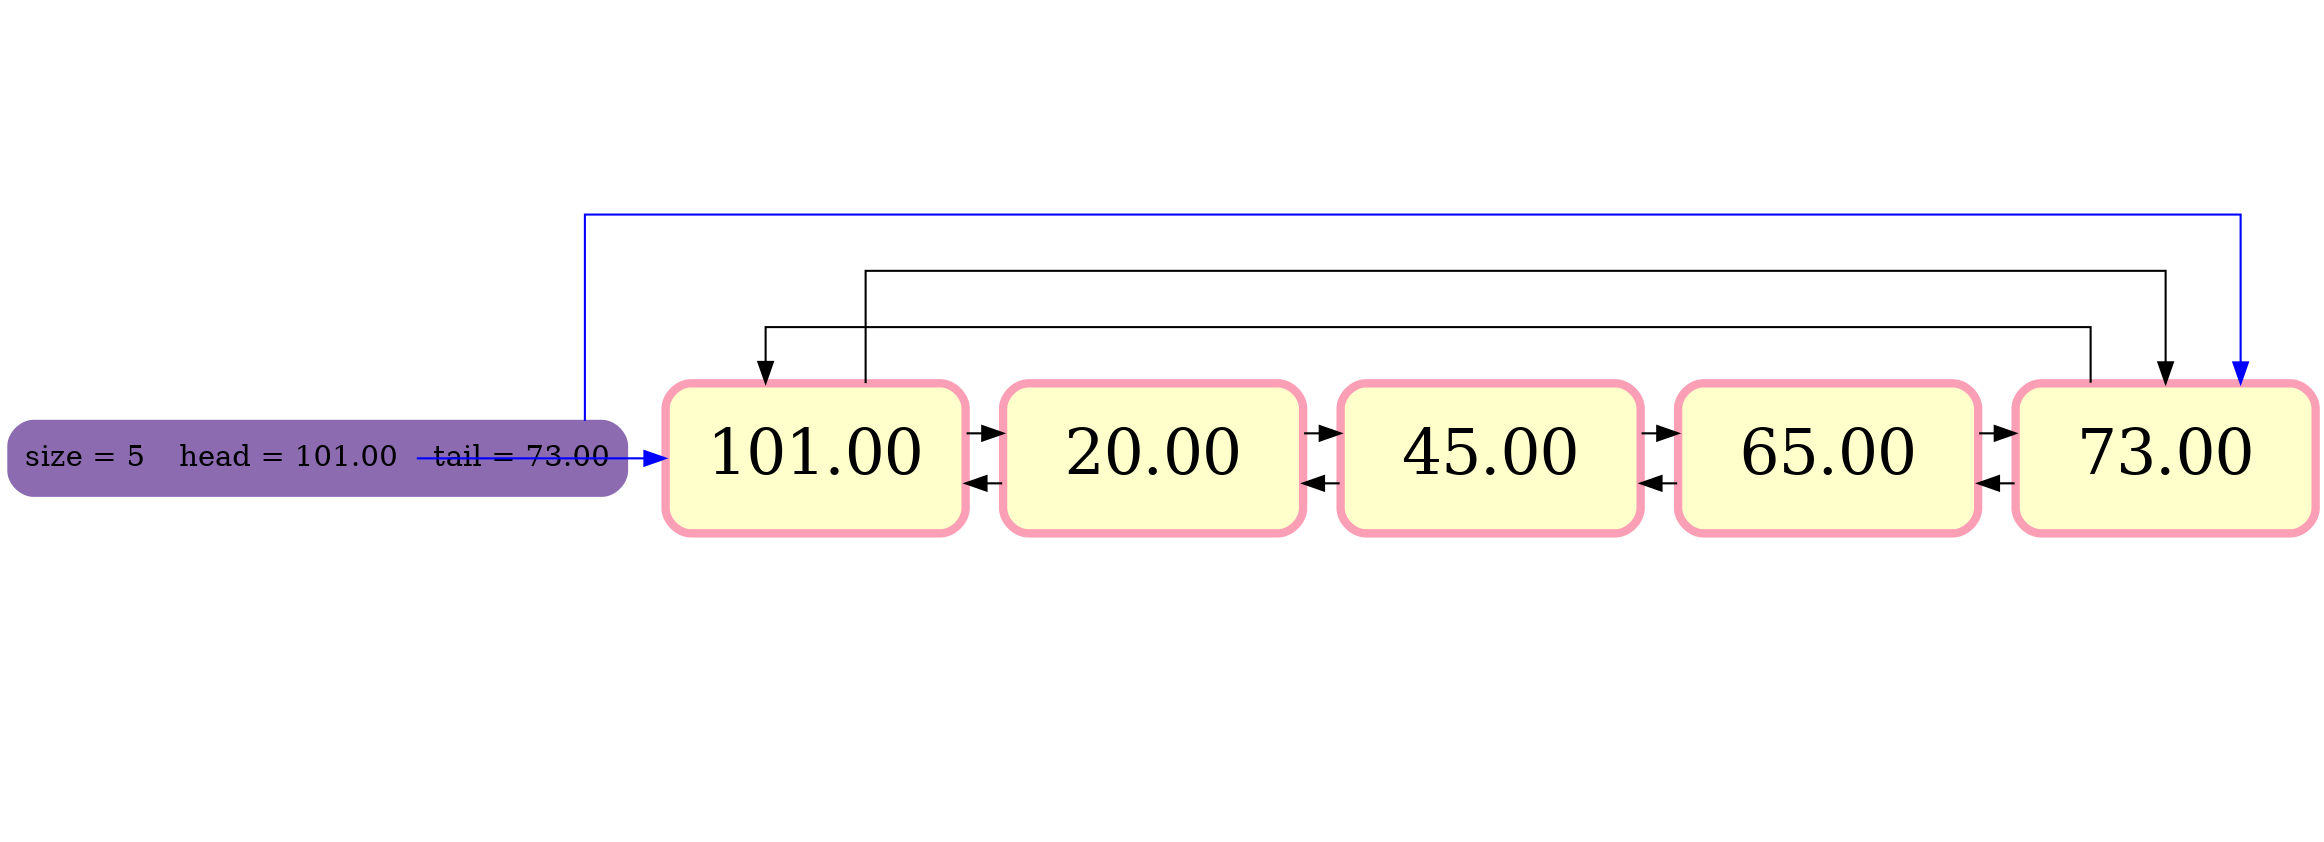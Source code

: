 digraph G {
  graph [dpi = 100];

  ranksep = 1.5;

  splines = ortho;

  {rank = min;
          above_node[shape = rectangle, style = "rounded, invis", fixedsize = true, height = 1, width = 2, fontsize = 30, label = "Hi!", width = 3];  }
  {rank = same;
  node0[shape = record, style = "rounded, filled", color = "#8c6bb1", label="size = 5|<h0>head = 101.00|<t0>tail = 73.00"];
  edge[minlen = 3, penwidth = 3];
  node[shape = rectangle, style = "rounded, filled",
              fixedsize = true, height = 1, width = 2,
              penwidth = 4, color ="#fa9fb5", fontsize = 30];

  node1[fillcolor = "#ffffcc", label = "101.00"];
  node2[fillcolor = "#ffffcc", label = "20.00"];
  node3[fillcolor = "#ffffcc", label = "45.00"];
  node4[fillcolor = "#ffffcc", label = "65.00"];
  node5[fillcolor = "#ffffcc", label = "73.00"];
  }
  {rank = max;
          below_node[style = invis, label = "Bye!", width = 3];
  }

  above_node -> node0 [style = invis];
  below_node -> node0 [style = invis];
  node0:h0 -> node1 [color = blue];
  node0:t0 -> node5 [color = blue];
  node1 -> node2 [color = black];
  node2 -> node1 [color = black];
  node2 -> node3 [color = black];
  node3 -> node2 [color = black];
  node3 -> node4 [color = black];
  node4 -> node3 [color = black];
  node4 -> node5 [color = black];
  node5 -> node4 [color = black];
  node1 -> node5 [color = black];
  node5 -> node1 [color = black];
}

